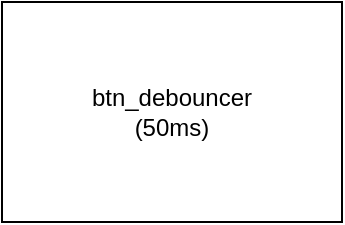 <mxfile version="24.2.0" type="device">
  <diagram name="Page-1" id="hnDSSbpnhsCYQlrRJo9r">
    <mxGraphModel dx="1434" dy="772" grid="1" gridSize="10" guides="1" tooltips="1" connect="1" arrows="1" fold="1" page="1" pageScale="1" pageWidth="850" pageHeight="1100" math="0" shadow="0">
      <root>
        <mxCell id="0" />
        <mxCell id="1" parent="0" />
        <mxCell id="lRByXrv9HagQxjJ9UiN0-1" value="btn_debouncer&lt;div&gt;(50ms)&lt;/div&gt;" style="rounded=0;whiteSpace=wrap;html=1;" vertex="1" parent="1">
          <mxGeometry x="120" y="80" width="170" height="110" as="geometry" />
        </mxCell>
      </root>
    </mxGraphModel>
  </diagram>
</mxfile>
